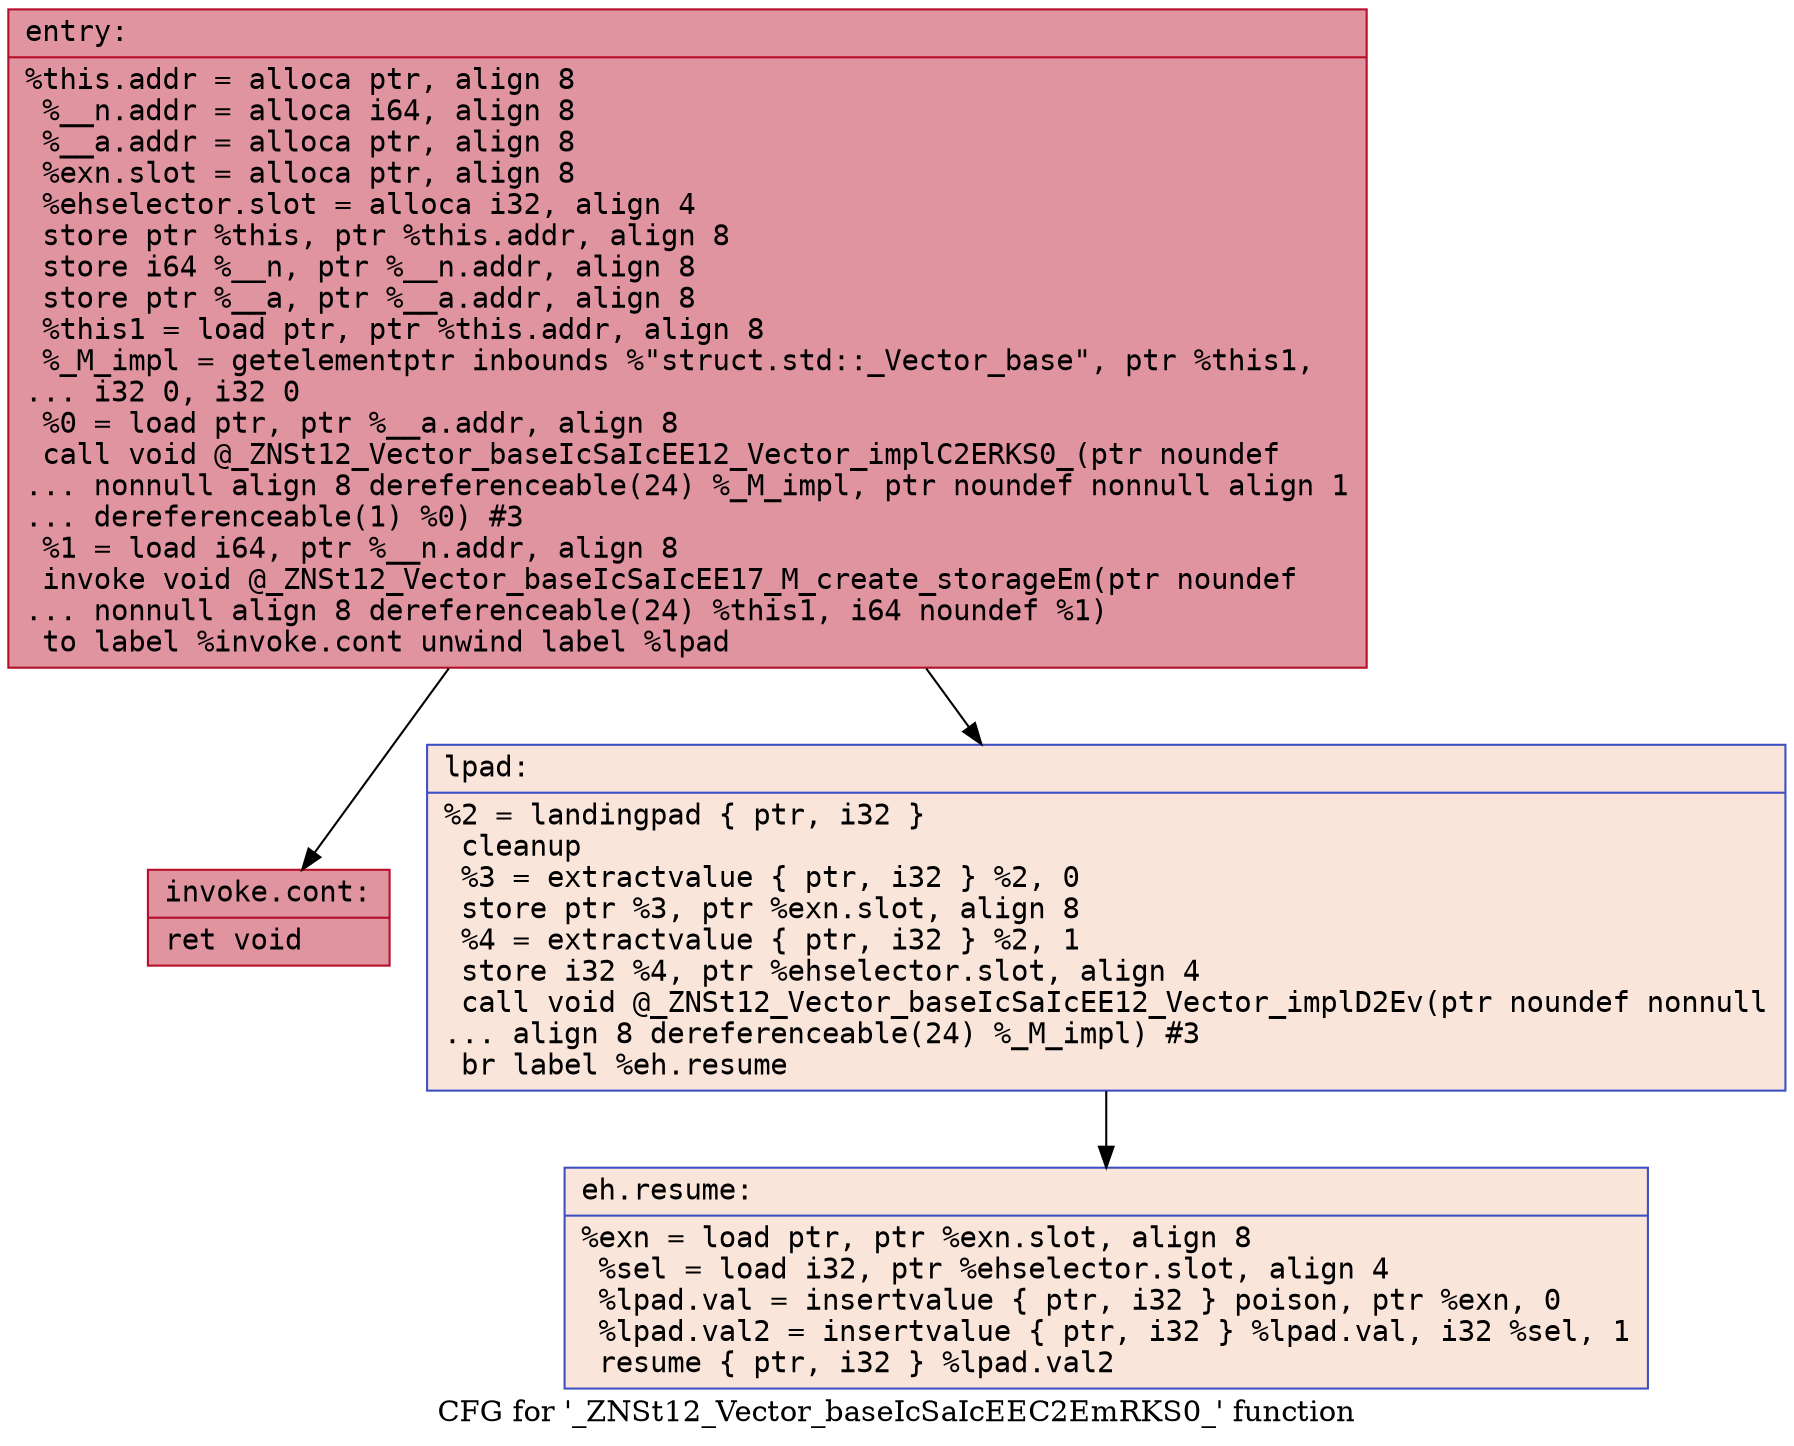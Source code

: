 digraph "CFG for '_ZNSt12_Vector_baseIcSaIcEEC2EmRKS0_' function" {
	label="CFG for '_ZNSt12_Vector_baseIcSaIcEEC2EmRKS0_' function";

	Node0x561c73c15930 [shape=record,color="#b70d28ff", style=filled, fillcolor="#b70d2870" fontname="Courier",label="{entry:\l|  %this.addr = alloca ptr, align 8\l  %__n.addr = alloca i64, align 8\l  %__a.addr = alloca ptr, align 8\l  %exn.slot = alloca ptr, align 8\l  %ehselector.slot = alloca i32, align 4\l  store ptr %this, ptr %this.addr, align 8\l  store i64 %__n, ptr %__n.addr, align 8\l  store ptr %__a, ptr %__a.addr, align 8\l  %this1 = load ptr, ptr %this.addr, align 8\l  %_M_impl = getelementptr inbounds %\"struct.std::_Vector_base\", ptr %this1,\l... i32 0, i32 0\l  %0 = load ptr, ptr %__a.addr, align 8\l  call void @_ZNSt12_Vector_baseIcSaIcEE12_Vector_implC2ERKS0_(ptr noundef\l... nonnull align 8 dereferenceable(24) %_M_impl, ptr noundef nonnull align 1\l... dereferenceable(1) %0) #3\l  %1 = load i64, ptr %__n.addr, align 8\l  invoke void @_ZNSt12_Vector_baseIcSaIcEE17_M_create_storageEm(ptr noundef\l... nonnull align 8 dereferenceable(24) %this1, i64 noundef %1)\l          to label %invoke.cont unwind label %lpad\l}"];
	Node0x561c73c15930 -> Node0x561c73c16230[tooltip="entry -> invoke.cont\nProbability 100.00%" ];
	Node0x561c73c15930 -> Node0x561c73c162b0[tooltip="entry -> lpad\nProbability 0.00%" ];
	Node0x561c73c16230 [shape=record,color="#b70d28ff", style=filled, fillcolor="#b70d2870" fontname="Courier",label="{invoke.cont:\l|  ret void\l}"];
	Node0x561c73c162b0 [shape=record,color="#3d50c3ff", style=filled, fillcolor="#f4c5ad70" fontname="Courier",label="{lpad:\l|  %2 = landingpad \{ ptr, i32 \}\l          cleanup\l  %3 = extractvalue \{ ptr, i32 \} %2, 0\l  store ptr %3, ptr %exn.slot, align 8\l  %4 = extractvalue \{ ptr, i32 \} %2, 1\l  store i32 %4, ptr %ehselector.slot, align 4\l  call void @_ZNSt12_Vector_baseIcSaIcEE12_Vector_implD2Ev(ptr noundef nonnull\l... align 8 dereferenceable(24) %_M_impl) #3\l  br label %eh.resume\l}"];
	Node0x561c73c162b0 -> Node0x561c73c16b80[tooltip="lpad -> eh.resume\nProbability 100.00%" ];
	Node0x561c73c16b80 [shape=record,color="#3d50c3ff", style=filled, fillcolor="#f4c5ad70" fontname="Courier",label="{eh.resume:\l|  %exn = load ptr, ptr %exn.slot, align 8\l  %sel = load i32, ptr %ehselector.slot, align 4\l  %lpad.val = insertvalue \{ ptr, i32 \} poison, ptr %exn, 0\l  %lpad.val2 = insertvalue \{ ptr, i32 \} %lpad.val, i32 %sel, 1\l  resume \{ ptr, i32 \} %lpad.val2\l}"];
}
